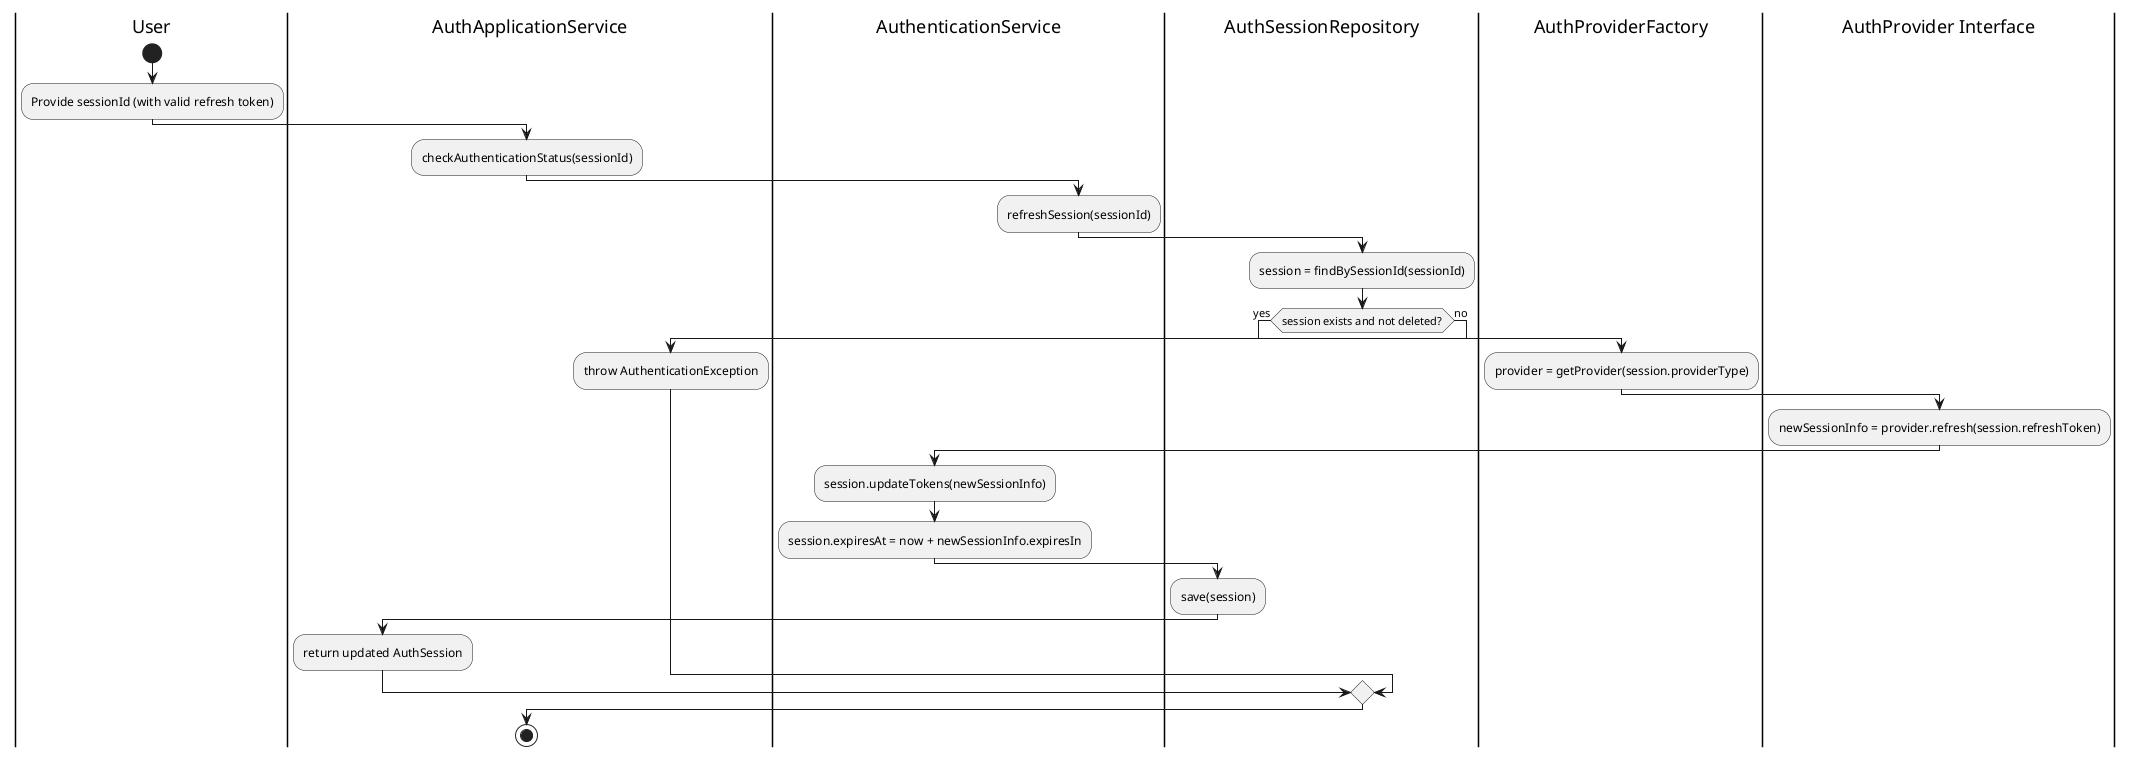 @startuml ExtendedAuthenticationRefreshFlow
|User|
start
:Provide sessionId (with valid refresh token);
|AuthApplicationService|
:checkAuthenticationStatus(sessionId);
|AuthenticationService|
:refreshSession(sessionId);
|AuthSessionRepository|
:session = findBySessionId(sessionId);
if (session exists and not deleted?) then (yes)
  |AuthProviderFactory|
  :provider = getProvider(session.providerType);
  |AuthProvider Interface|
  :newSessionInfo = provider.refresh(session.refreshToken);
  |AuthenticationService|
  :session.updateTokens(newSessionInfo);
  :session.expiresAt = now + newSessionInfo.expiresIn;
  |AuthSessionRepository|
  :save(session);
  |AuthApplicationService|
  :return updated AuthSession;
else (no)
  |AuthApplicationService|
  :throw AuthenticationException;
endif
stop
@enduml
